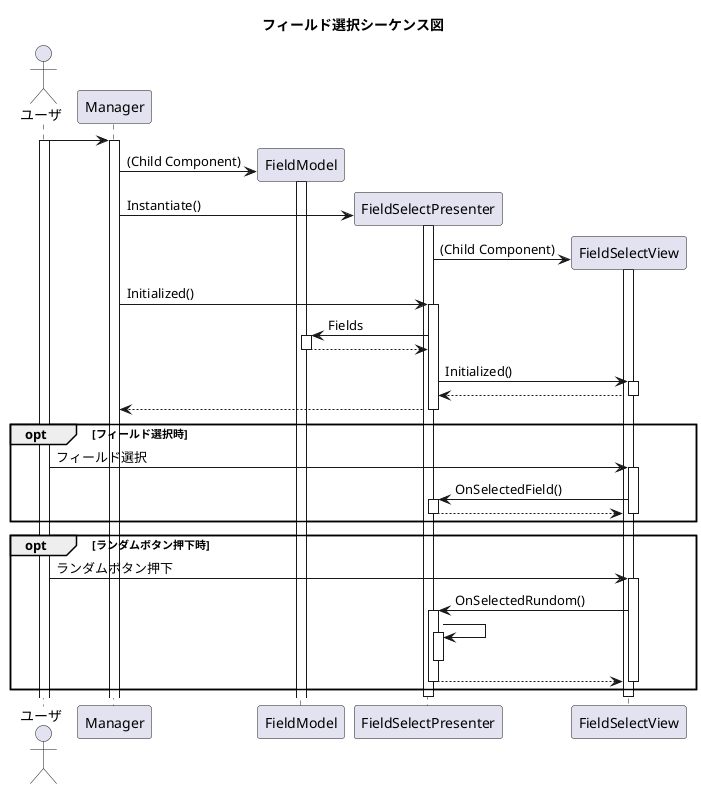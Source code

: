 @startuml

title フィールド選択シーケンス図

actor ユーザ

ユーザ -> Manager
activate ユーザ
activate Manager

create FieldModel
Manager -> FieldModel : (Child Component)
activate FieldModel

create FieldSelectPresenter
Manager -> FieldSelectPresenter : Instantiate()
activate FieldSelectPresenter


create FieldSelectView
FieldSelectPresenter -> FieldSelectView : (Child Component)
activate FieldSelectView

Manager -> FieldSelectPresenter : Initialized()
activate FieldSelectPresenter

FieldModel <- FieldSelectPresenter : Fields
activate FieldModel
FieldModel --> FieldSelectPresenter
deactivate FieldModel

FieldSelectPresenter -> FieldSelectView : Initialized()
activate FieldSelectView
FieldSelectPresenter <-- FieldSelectView
deactivate FieldSelectView

Manager <-- FieldSelectPresenter
deactivate FieldSelectPresenter

opt フィールド選択時

ユーザ -> FieldSelectView : フィールド選択
activate FieldSelectView

FieldSelectPresenter <- FieldSelectView : OnSelectedField()
activate FieldSelectPresenter
FieldSelectPresenter --> FieldSelectView
deactivate FieldSelectPresenter

deactivate FieldSelectView

end

opt ランダムボタン押下時

ユーザ -> FieldSelectView : ランダムボタン押下
activate FieldSelectView

FieldSelectPresenter <- FieldSelectView : OnSelectedRundom()
activate FieldSelectPresenter

FieldSelectPresenter -> FieldSelectPresenter
activate FieldSelectPresenter
deactivate FieldSelectPresenter

FieldSelectPresenter --> FieldSelectView
deactivate FieldSelectPresenter

deactivate FieldSelectView

end

deactivate FieldSelectView
deactivate FieldSelectPresenter

@enduml
